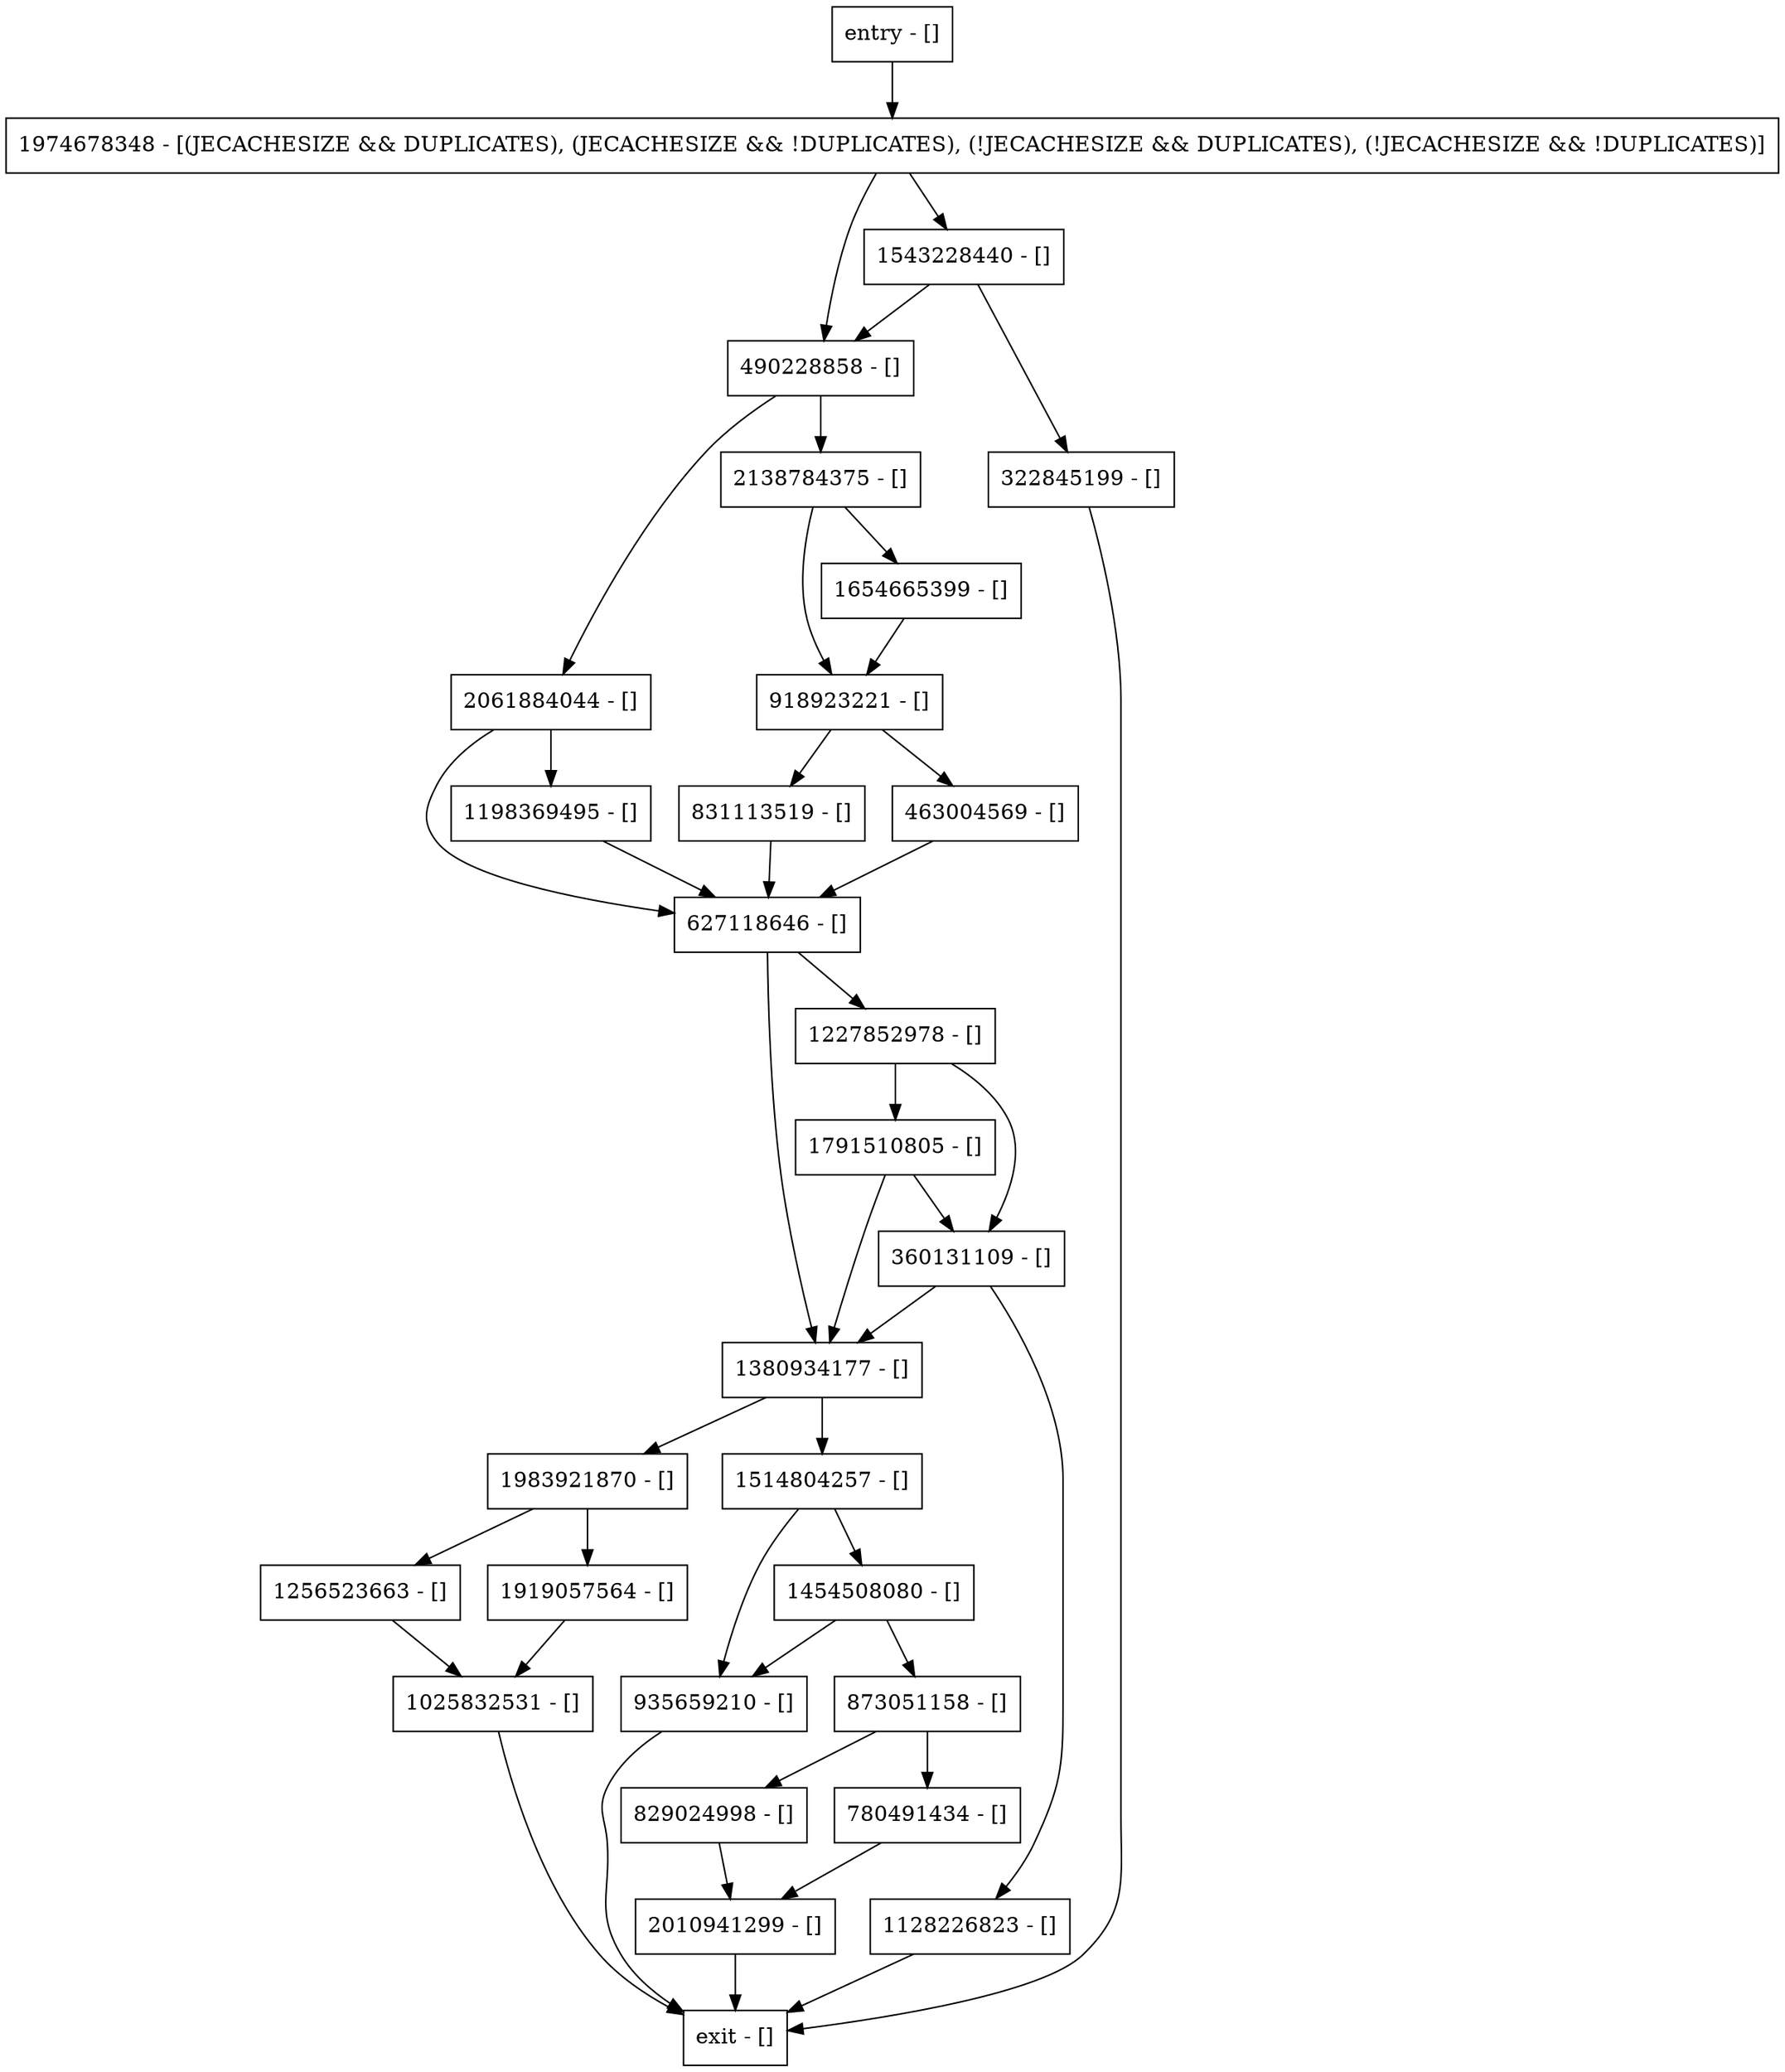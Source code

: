 digraph updateLNSlotKey {
node [shape=record];
1025832531 [label="1025832531 - []"];
1128226823 [label="1128226823 - []"];
918923221 [label="918923221 - []"];
1454508080 [label="1454508080 - []"];
831113519 [label="831113519 - []"];
490228858 [label="490228858 - []"];
2061884044 [label="2061884044 - []"];
2138784375 [label="2138784375 - []"];
627118646 [label="627118646 - []"];
2010941299 [label="2010941299 - []"];
829024998 [label="829024998 - []"];
1654665399 [label="1654665399 - []"];
1791510805 [label="1791510805 - []"];
1380934177 [label="1380934177 - []"];
1543228440 [label="1543228440 - []"];
1198369495 [label="1198369495 - []"];
1256523663 [label="1256523663 - []"];
463004569 [label="463004569 - []"];
1227852978 [label="1227852978 - []"];
1919057564 [label="1919057564 - []"];
780491434 [label="780491434 - []"];
entry [label="entry - []"];
exit [label="exit - []"];
1974678348 [label="1974678348 - [(JECACHESIZE && DUPLICATES), (JECACHESIZE && !DUPLICATES), (!JECACHESIZE && DUPLICATES), (!JECACHESIZE && !DUPLICATES)]"];
322845199 [label="322845199 - []"];
360131109 [label="360131109 - []"];
1983921870 [label="1983921870 - []"];
1514804257 [label="1514804257 - []"];
935659210 [label="935659210 - []"];
873051158 [label="873051158 - []"];
entry;
exit;
1025832531 -> exit;
1128226823 -> exit;
918923221 -> 463004569;
918923221 -> 831113519;
1454508080 -> 935659210;
1454508080 -> 873051158;
831113519 -> 627118646;
490228858 -> 2138784375;
490228858 -> 2061884044;
2061884044 -> 627118646;
2061884044 -> 1198369495;
2138784375 -> 1654665399;
2138784375 -> 918923221;
627118646 -> 1227852978;
627118646 -> 1380934177;
2010941299 -> exit;
829024998 -> 2010941299;
1654665399 -> 918923221;
1791510805 -> 360131109;
1791510805 -> 1380934177;
1380934177 -> 1983921870;
1380934177 -> 1514804257;
1543228440 -> 322845199;
1543228440 -> 490228858;
1198369495 -> 627118646;
1256523663 -> 1025832531;
463004569 -> 627118646;
1227852978 -> 360131109;
1227852978 -> 1791510805;
1919057564 -> 1025832531;
780491434 -> 2010941299;
entry -> 1974678348;
1974678348 -> 1543228440;
1974678348 -> 490228858;
322845199 -> exit;
360131109 -> 1128226823;
360131109 -> 1380934177;
1983921870 -> 1919057564;
1983921870 -> 1256523663;
1514804257 -> 1454508080;
1514804257 -> 935659210;
935659210 -> exit;
873051158 -> 829024998;
873051158 -> 780491434;
}
